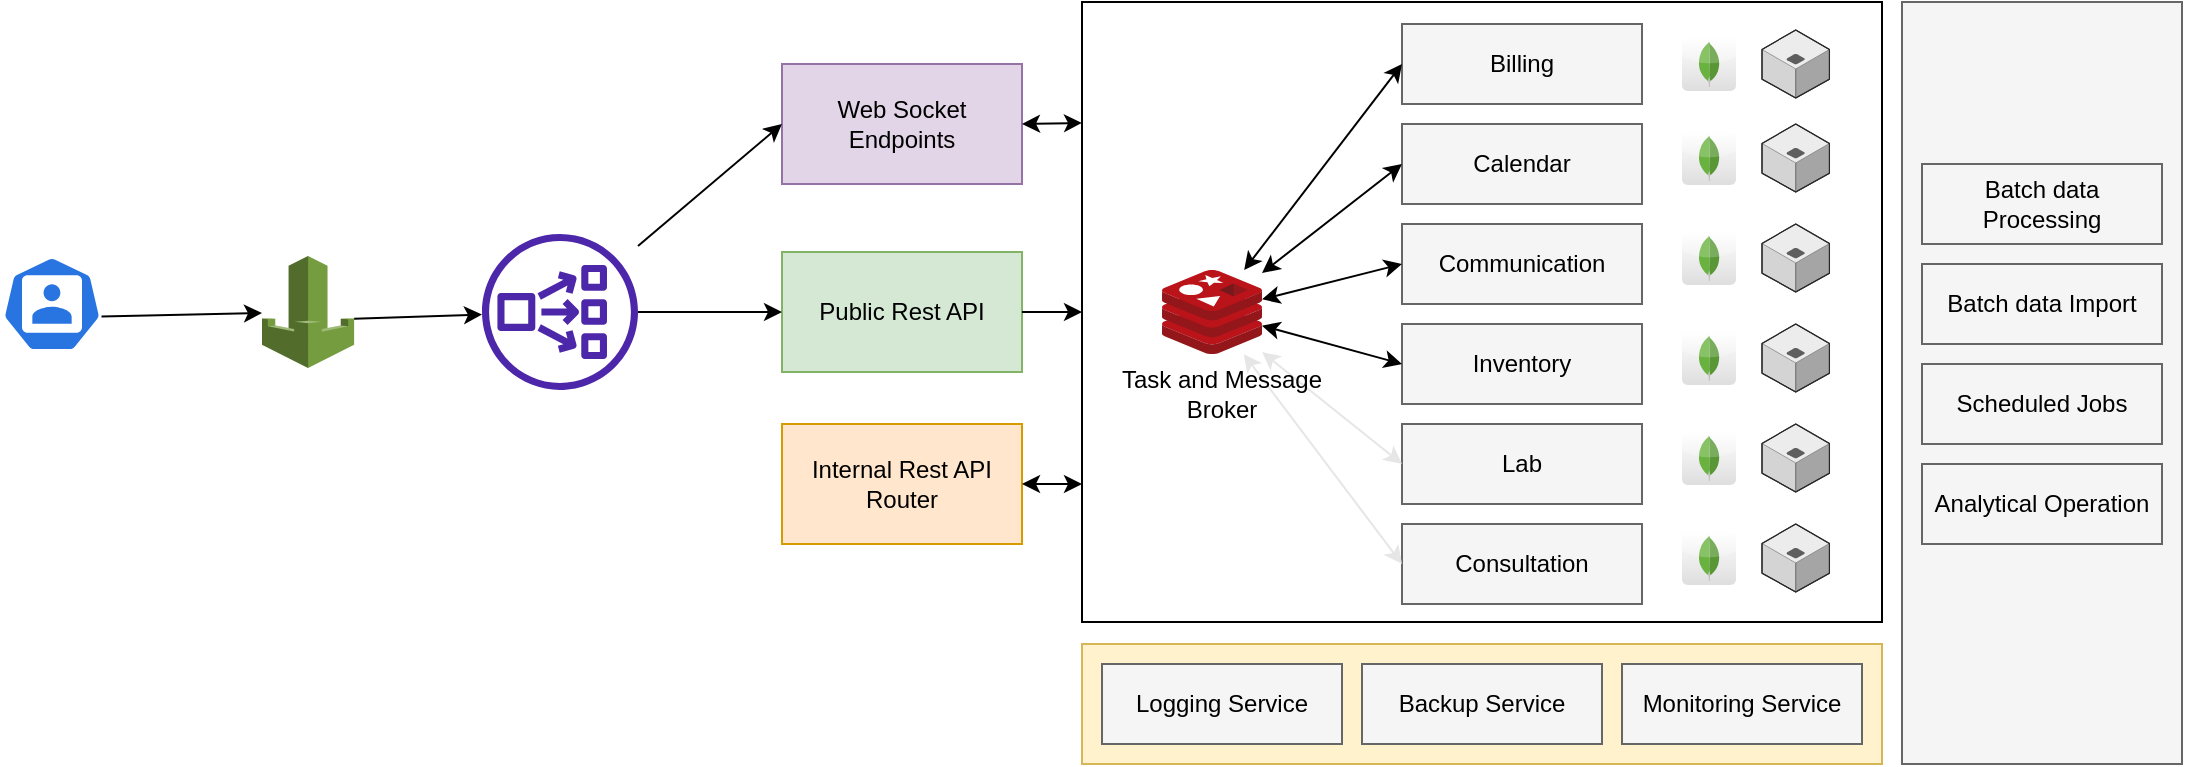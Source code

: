 <mxfile version="17.4.5" type="github">
  <diagram id="DRikjxQiTBmXCBcwlVn4" name="Page-1">
    <mxGraphModel dx="946" dy="589" grid="1" gridSize="10" guides="1" tooltips="1" connect="1" arrows="1" fold="1" page="1" pageScale="1" pageWidth="800" pageHeight="600" math="0" shadow="0">
      <root>
        <mxCell id="0" />
        <mxCell id="1" parent="0" />
        <mxCell id="Ie-Fu-AVoVfVuAzAOqy1-1" value="" style="sketch=0;html=1;dashed=0;whitespace=wrap;fillColor=#2875E2;strokeColor=#ffffff;points=[[0.005,0.63,0],[0.1,0.2,0],[0.9,0.2,0],[0.5,0,0],[0.995,0.63,0],[0.72,0.99,0],[0.5,1,0],[0.28,0.99,0]];shape=mxgraph.kubernetes.icon;prIcon=user" vertex="1" parent="1">
          <mxGeometry x="60" y="276" width="50" height="48" as="geometry" />
        </mxCell>
        <mxCell id="Ie-Fu-AVoVfVuAzAOqy1-2" value="" style="outlineConnect=0;dashed=0;verticalLabelPosition=bottom;verticalAlign=top;align=center;html=1;shape=mxgraph.aws3.waf;fillColor=#759C3E;gradientColor=none;" vertex="1" parent="1">
          <mxGeometry x="190" y="276" width="46.06" height="56" as="geometry" />
        </mxCell>
        <mxCell id="Ie-Fu-AVoVfVuAzAOqy1-3" value="" style="sketch=0;outlineConnect=0;fontColor=#232F3E;gradientColor=none;fillColor=#4D27AA;strokeColor=none;dashed=0;verticalLabelPosition=bottom;verticalAlign=top;align=center;html=1;fontSize=12;fontStyle=0;aspect=fixed;pointerEvents=1;shape=mxgraph.aws4.network_load_balancer;" vertex="1" parent="1">
          <mxGeometry x="300" y="265" width="78" height="78" as="geometry" />
        </mxCell>
        <mxCell id="Ie-Fu-AVoVfVuAzAOqy1-4" value="" style="endArrow=classic;html=1;rounded=0;exitX=0.995;exitY=0.63;exitDx=0;exitDy=0;exitPerimeter=0;" edge="1" parent="1" source="Ie-Fu-AVoVfVuAzAOqy1-1" target="Ie-Fu-AVoVfVuAzAOqy1-2">
          <mxGeometry width="50" height="50" relative="1" as="geometry">
            <mxPoint x="340" y="140" as="sourcePoint" />
            <mxPoint x="250" y="140" as="targetPoint" />
          </mxGeometry>
        </mxCell>
        <mxCell id="Ie-Fu-AVoVfVuAzAOqy1-5" value="" style="endArrow=classic;html=1;rounded=0;exitX=1;exitY=0.56;exitDx=0;exitDy=0;exitPerimeter=0;" edge="1" parent="1" source="Ie-Fu-AVoVfVuAzAOqy1-2" target="Ie-Fu-AVoVfVuAzAOqy1-3">
          <mxGeometry width="50" height="50" relative="1" as="geometry">
            <mxPoint x="200" y="160" as="sourcePoint" />
            <mxPoint x="360" y="170" as="targetPoint" />
          </mxGeometry>
        </mxCell>
        <mxCell id="Ie-Fu-AVoVfVuAzAOqy1-6" value="" style="rounded=0;whiteSpace=wrap;html=1;fillColor=#e1d5e7;strokeColor=#9673a6;" vertex="1" parent="1">
          <mxGeometry x="450" y="180" width="120" height="60" as="geometry" />
        </mxCell>
        <mxCell id="Ie-Fu-AVoVfVuAzAOqy1-7" value="" style="rounded=0;whiteSpace=wrap;html=1;fillColor=#d5e8d4;strokeColor=#82b366;" vertex="1" parent="1">
          <mxGeometry x="450" y="274" width="120" height="60" as="geometry" />
        </mxCell>
        <mxCell id="Ie-Fu-AVoVfVuAzAOqy1-8" value="" style="rounded=0;whiteSpace=wrap;html=1;fillColor=#ffe6cc;strokeColor=#d79b00;" vertex="1" parent="1">
          <mxGeometry x="450" y="360" width="120" height="60" as="geometry" />
        </mxCell>
        <mxCell id="Ie-Fu-AVoVfVuAzAOqy1-9" value="" style="endArrow=classic;html=1;rounded=0;entryX=0;entryY=0.5;entryDx=0;entryDy=0;" edge="1" parent="1" source="Ie-Fu-AVoVfVuAzAOqy1-3" target="Ie-Fu-AVoVfVuAzAOqy1-6">
          <mxGeometry width="50" height="50" relative="1" as="geometry">
            <mxPoint x="440" y="320" as="sourcePoint" />
            <mxPoint x="490" y="270" as="targetPoint" />
          </mxGeometry>
        </mxCell>
        <mxCell id="Ie-Fu-AVoVfVuAzAOqy1-10" value="" style="endArrow=classic;html=1;rounded=0;entryX=0;entryY=0.5;entryDx=0;entryDy=0;" edge="1" parent="1" source="Ie-Fu-AVoVfVuAzAOqy1-3" target="Ie-Fu-AVoVfVuAzAOqy1-7">
          <mxGeometry width="50" height="50" relative="1" as="geometry">
            <mxPoint x="440" y="320" as="sourcePoint" />
            <mxPoint x="490" y="270" as="targetPoint" />
          </mxGeometry>
        </mxCell>
        <mxCell id="Ie-Fu-AVoVfVuAzAOqy1-11" value="Web Socket Endpoints" style="text;html=1;strokeColor=none;fillColor=none;align=center;verticalAlign=middle;whiteSpace=wrap;rounded=0;" vertex="1" parent="1">
          <mxGeometry x="450" y="195" width="120" height="30" as="geometry" />
        </mxCell>
        <mxCell id="Ie-Fu-AVoVfVuAzAOqy1-12" value="Public Rest API" style="text;html=1;strokeColor=none;fillColor=none;align=center;verticalAlign=middle;whiteSpace=wrap;rounded=0;" vertex="1" parent="1">
          <mxGeometry x="450" y="289" width="120" height="30" as="geometry" />
        </mxCell>
        <mxCell id="Ie-Fu-AVoVfVuAzAOqy1-13" value="Internal Rest API Router" style="text;html=1;strokeColor=none;fillColor=none;align=center;verticalAlign=middle;whiteSpace=wrap;rounded=0;" vertex="1" parent="1">
          <mxGeometry x="450" y="375" width="120" height="30" as="geometry" />
        </mxCell>
        <mxCell id="Ie-Fu-AVoVfVuAzAOqy1-14" value="" style="rounded=0;whiteSpace=wrap;html=1;" vertex="1" parent="1">
          <mxGeometry x="600" y="149" width="400" height="310" as="geometry" />
        </mxCell>
        <mxCell id="Ie-Fu-AVoVfVuAzAOqy1-15" value="" style="endArrow=classic;html=1;rounded=0;exitX=1;exitY=0.5;exitDx=0;exitDy=0;entryX=0;entryY=0.5;entryDx=0;entryDy=0;" edge="1" parent="1" source="Ie-Fu-AVoVfVuAzAOqy1-12" target="Ie-Fu-AVoVfVuAzAOqy1-14">
          <mxGeometry width="50" height="50" relative="1" as="geometry">
            <mxPoint x="690" y="400" as="sourcePoint" />
            <mxPoint x="740" y="350" as="targetPoint" />
          </mxGeometry>
        </mxCell>
        <mxCell id="Ie-Fu-AVoVfVuAzAOqy1-16" value="" style="endArrow=classic;startArrow=classic;html=1;rounded=0;exitX=1;exitY=0.5;exitDx=0;exitDy=0;" edge="1" parent="1" source="Ie-Fu-AVoVfVuAzAOqy1-13">
          <mxGeometry width="50" height="50" relative="1" as="geometry">
            <mxPoint x="690" y="400" as="sourcePoint" />
            <mxPoint x="600" y="390" as="targetPoint" />
          </mxGeometry>
        </mxCell>
        <mxCell id="Ie-Fu-AVoVfVuAzAOqy1-18" value="" style="sketch=0;aspect=fixed;html=1;points=[];align=center;image;fontSize=12;image=img/lib/mscae/Cache_Redis_Product.svg;" vertex="1" parent="1">
          <mxGeometry x="640" y="283" width="50" height="42" as="geometry" />
        </mxCell>
        <mxCell id="Ie-Fu-AVoVfVuAzAOqy1-22" value="" style="group" vertex="1" connectable="0" parent="1">
          <mxGeometry x="760" y="160" width="120" height="40" as="geometry" />
        </mxCell>
        <mxCell id="Ie-Fu-AVoVfVuAzAOqy1-20" value="" style="rounded=0;whiteSpace=wrap;html=1;fillColor=#f5f5f5;fontColor=#333333;strokeColor=#666666;" vertex="1" parent="Ie-Fu-AVoVfVuAzAOqy1-22">
          <mxGeometry width="120" height="40" as="geometry" />
        </mxCell>
        <mxCell id="Ie-Fu-AVoVfVuAzAOqy1-21" value="Billing" style="text;html=1;strokeColor=none;fillColor=none;align=center;verticalAlign=middle;whiteSpace=wrap;rounded=0;" vertex="1" parent="Ie-Fu-AVoVfVuAzAOqy1-22">
          <mxGeometry x="5" y="10" width="110" height="20" as="geometry" />
        </mxCell>
        <mxCell id="Ie-Fu-AVoVfVuAzAOqy1-26" value="" style="group" vertex="1" connectable="0" parent="1">
          <mxGeometry x="760" y="210" width="120" height="40" as="geometry" />
        </mxCell>
        <mxCell id="Ie-Fu-AVoVfVuAzAOqy1-27" value="" style="rounded=0;whiteSpace=wrap;html=1;fillColor=#f5f5f5;fontColor=#333333;strokeColor=#666666;" vertex="1" parent="Ie-Fu-AVoVfVuAzAOqy1-26">
          <mxGeometry width="120" height="40" as="geometry" />
        </mxCell>
        <mxCell id="Ie-Fu-AVoVfVuAzAOqy1-28" value="Calendar" style="text;html=1;strokeColor=none;fillColor=none;align=center;verticalAlign=middle;whiteSpace=wrap;rounded=0;" vertex="1" parent="Ie-Fu-AVoVfVuAzAOqy1-26">
          <mxGeometry x="5" y="10" width="110" height="20" as="geometry" />
        </mxCell>
        <mxCell id="Ie-Fu-AVoVfVuAzAOqy1-30" value="" style="group" vertex="1" connectable="0" parent="1">
          <mxGeometry x="760" y="260" width="120" height="40" as="geometry" />
        </mxCell>
        <mxCell id="Ie-Fu-AVoVfVuAzAOqy1-31" value="" style="rounded=0;whiteSpace=wrap;html=1;fillColor=#f5f5f5;fontColor=#333333;strokeColor=#666666;" vertex="1" parent="Ie-Fu-AVoVfVuAzAOqy1-30">
          <mxGeometry width="120" height="40" as="geometry" />
        </mxCell>
        <mxCell id="Ie-Fu-AVoVfVuAzAOqy1-32" value="Communication" style="text;html=1;strokeColor=none;fillColor=none;align=center;verticalAlign=middle;whiteSpace=wrap;rounded=0;" vertex="1" parent="Ie-Fu-AVoVfVuAzAOqy1-30">
          <mxGeometry x="5" y="10" width="110" height="20" as="geometry" />
        </mxCell>
        <mxCell id="Ie-Fu-AVoVfVuAzAOqy1-35" value="" style="group" vertex="1" connectable="0" parent="1">
          <mxGeometry x="760" y="310" width="120" height="40" as="geometry" />
        </mxCell>
        <mxCell id="Ie-Fu-AVoVfVuAzAOqy1-36" value="" style="rounded=0;whiteSpace=wrap;html=1;fillColor=#f5f5f5;fontColor=#333333;strokeColor=#666666;" vertex="1" parent="Ie-Fu-AVoVfVuAzAOqy1-35">
          <mxGeometry width="120" height="40" as="geometry" />
        </mxCell>
        <mxCell id="Ie-Fu-AVoVfVuAzAOqy1-37" value="Inventory" style="text;html=1;strokeColor=none;fillColor=none;align=center;verticalAlign=middle;whiteSpace=wrap;rounded=0;" vertex="1" parent="Ie-Fu-AVoVfVuAzAOqy1-35">
          <mxGeometry x="5" y="10" width="110" height="20" as="geometry" />
        </mxCell>
        <mxCell id="Ie-Fu-AVoVfVuAzAOqy1-41" value="" style="group" vertex="1" connectable="0" parent="1">
          <mxGeometry x="760" y="360" width="120" height="40" as="geometry" />
        </mxCell>
        <mxCell id="Ie-Fu-AVoVfVuAzAOqy1-42" value="" style="rounded=0;whiteSpace=wrap;html=1;fillColor=#f5f5f5;fontColor=#333333;strokeColor=#666666;" vertex="1" parent="Ie-Fu-AVoVfVuAzAOqy1-41">
          <mxGeometry width="120" height="40" as="geometry" />
        </mxCell>
        <mxCell id="Ie-Fu-AVoVfVuAzAOqy1-43" value="Lab" style="text;html=1;strokeColor=none;fillColor=none;align=center;verticalAlign=middle;whiteSpace=wrap;rounded=0;" vertex="1" parent="Ie-Fu-AVoVfVuAzAOqy1-41">
          <mxGeometry x="5" y="10" width="110" height="20" as="geometry" />
        </mxCell>
        <mxCell id="Ie-Fu-AVoVfVuAzAOqy1-44" value="" style="group" vertex="1" connectable="0" parent="1">
          <mxGeometry x="760" y="410" width="120" height="40" as="geometry" />
        </mxCell>
        <mxCell id="Ie-Fu-AVoVfVuAzAOqy1-45" value="" style="rounded=0;whiteSpace=wrap;html=1;fillColor=#f5f5f5;fontColor=#333333;strokeColor=#666666;" vertex="1" parent="Ie-Fu-AVoVfVuAzAOqy1-44">
          <mxGeometry width="120" height="40" as="geometry" />
        </mxCell>
        <mxCell id="Ie-Fu-AVoVfVuAzAOqy1-46" value="Consultation" style="text;html=1;strokeColor=none;fillColor=none;align=center;verticalAlign=middle;whiteSpace=wrap;rounded=0;" vertex="1" parent="Ie-Fu-AVoVfVuAzAOqy1-44">
          <mxGeometry x="5" y="10" width="110" height="20" as="geometry" />
        </mxCell>
        <mxCell id="Ie-Fu-AVoVfVuAzAOqy1-49" value="" style="group" vertex="1" connectable="0" parent="1">
          <mxGeometry x="900" y="163" width="73.73" height="34" as="geometry" />
        </mxCell>
        <mxCell id="Ie-Fu-AVoVfVuAzAOqy1-47" value="" style="dashed=0;outlineConnect=0;html=1;align=center;labelPosition=center;verticalLabelPosition=bottom;verticalAlign=top;shape=mxgraph.webicons.mongodb;gradientColor=#DFDEDE" vertex="1" parent="Ie-Fu-AVoVfVuAzAOqy1-49">
          <mxGeometry y="3.5" width="27" height="27" as="geometry" />
        </mxCell>
        <mxCell id="Ie-Fu-AVoVfVuAzAOqy1-48" value="" style="verticalLabelPosition=bottom;html=1;verticalAlign=top;strokeWidth=1;align=center;outlineConnect=0;dashed=0;outlineConnect=0;shape=mxgraph.aws3d.application_server;fillColor=#ECECEC;strokeColor=#5E5E5E;aspect=fixed;" vertex="1" parent="Ie-Fu-AVoVfVuAzAOqy1-49">
          <mxGeometry x="40" width="33.73" height="34" as="geometry" />
        </mxCell>
        <mxCell id="Ie-Fu-AVoVfVuAzAOqy1-50" value="" style="group" vertex="1" connectable="0" parent="1">
          <mxGeometry x="900" y="210" width="73.73" height="34" as="geometry" />
        </mxCell>
        <mxCell id="Ie-Fu-AVoVfVuAzAOqy1-51" value="" style="dashed=0;outlineConnect=0;html=1;align=center;labelPosition=center;verticalLabelPosition=bottom;verticalAlign=top;shape=mxgraph.webicons.mongodb;gradientColor=#DFDEDE" vertex="1" parent="Ie-Fu-AVoVfVuAzAOqy1-50">
          <mxGeometry y="3.5" width="27" height="27" as="geometry" />
        </mxCell>
        <mxCell id="Ie-Fu-AVoVfVuAzAOqy1-52" value="" style="verticalLabelPosition=bottom;html=1;verticalAlign=top;strokeWidth=1;align=center;outlineConnect=0;dashed=0;outlineConnect=0;shape=mxgraph.aws3d.application_server;fillColor=#ECECEC;strokeColor=#5E5E5E;aspect=fixed;" vertex="1" parent="Ie-Fu-AVoVfVuAzAOqy1-50">
          <mxGeometry x="40" width="33.73" height="34" as="geometry" />
        </mxCell>
        <mxCell id="Ie-Fu-AVoVfVuAzAOqy1-53" value="" style="group" vertex="1" connectable="0" parent="1">
          <mxGeometry x="900" y="260" width="73.73" height="34" as="geometry" />
        </mxCell>
        <mxCell id="Ie-Fu-AVoVfVuAzAOqy1-54" value="" style="dashed=0;outlineConnect=0;html=1;align=center;labelPosition=center;verticalLabelPosition=bottom;verticalAlign=top;shape=mxgraph.webicons.mongodb;gradientColor=#DFDEDE" vertex="1" parent="Ie-Fu-AVoVfVuAzAOqy1-53">
          <mxGeometry y="3.5" width="27" height="27" as="geometry" />
        </mxCell>
        <mxCell id="Ie-Fu-AVoVfVuAzAOqy1-55" value="" style="verticalLabelPosition=bottom;html=1;verticalAlign=top;strokeWidth=1;align=center;outlineConnect=0;dashed=0;outlineConnect=0;shape=mxgraph.aws3d.application_server;fillColor=#ECECEC;strokeColor=#5E5E5E;aspect=fixed;" vertex="1" parent="Ie-Fu-AVoVfVuAzAOqy1-53">
          <mxGeometry x="40" width="33.73" height="34" as="geometry" />
        </mxCell>
        <mxCell id="Ie-Fu-AVoVfVuAzAOqy1-56" value="" style="group" vertex="1" connectable="0" parent="1">
          <mxGeometry x="900" y="310" width="73.73" height="34" as="geometry" />
        </mxCell>
        <mxCell id="Ie-Fu-AVoVfVuAzAOqy1-57" value="" style="dashed=0;outlineConnect=0;html=1;align=center;labelPosition=center;verticalLabelPosition=bottom;verticalAlign=top;shape=mxgraph.webicons.mongodb;gradientColor=#DFDEDE" vertex="1" parent="Ie-Fu-AVoVfVuAzAOqy1-56">
          <mxGeometry y="3.5" width="27" height="27" as="geometry" />
        </mxCell>
        <mxCell id="Ie-Fu-AVoVfVuAzAOqy1-58" value="" style="verticalLabelPosition=bottom;html=1;verticalAlign=top;strokeWidth=1;align=center;outlineConnect=0;dashed=0;outlineConnect=0;shape=mxgraph.aws3d.application_server;fillColor=#ECECEC;strokeColor=#5E5E5E;aspect=fixed;" vertex="1" parent="Ie-Fu-AVoVfVuAzAOqy1-56">
          <mxGeometry x="40" width="33.73" height="34" as="geometry" />
        </mxCell>
        <mxCell id="Ie-Fu-AVoVfVuAzAOqy1-59" value="" style="group" vertex="1" connectable="0" parent="1">
          <mxGeometry x="900" y="360" width="73.73" height="34" as="geometry" />
        </mxCell>
        <mxCell id="Ie-Fu-AVoVfVuAzAOqy1-60" value="" style="dashed=0;outlineConnect=0;html=1;align=center;labelPosition=center;verticalLabelPosition=bottom;verticalAlign=top;shape=mxgraph.webicons.mongodb;gradientColor=#DFDEDE" vertex="1" parent="Ie-Fu-AVoVfVuAzAOqy1-59">
          <mxGeometry y="3.5" width="27" height="27" as="geometry" />
        </mxCell>
        <mxCell id="Ie-Fu-AVoVfVuAzAOqy1-61" value="" style="verticalLabelPosition=bottom;html=1;verticalAlign=top;strokeWidth=1;align=center;outlineConnect=0;dashed=0;outlineConnect=0;shape=mxgraph.aws3d.application_server;fillColor=#ECECEC;strokeColor=#5E5E5E;aspect=fixed;" vertex="1" parent="Ie-Fu-AVoVfVuAzAOqy1-59">
          <mxGeometry x="40" width="33.73" height="34" as="geometry" />
        </mxCell>
        <mxCell id="Ie-Fu-AVoVfVuAzAOqy1-62" value="" style="group" vertex="1" connectable="0" parent="1">
          <mxGeometry x="900" y="410" width="73.73" height="34" as="geometry" />
        </mxCell>
        <mxCell id="Ie-Fu-AVoVfVuAzAOqy1-63" value="" style="dashed=0;outlineConnect=0;html=1;align=center;labelPosition=center;verticalLabelPosition=bottom;verticalAlign=top;shape=mxgraph.webicons.mongodb;gradientColor=#DFDEDE" vertex="1" parent="Ie-Fu-AVoVfVuAzAOqy1-62">
          <mxGeometry y="3.5" width="27" height="27" as="geometry" />
        </mxCell>
        <mxCell id="Ie-Fu-AVoVfVuAzAOqy1-64" value="" style="verticalLabelPosition=bottom;html=1;verticalAlign=top;strokeWidth=1;align=center;outlineConnect=0;dashed=0;outlineConnect=0;shape=mxgraph.aws3d.application_server;fillColor=#ECECEC;strokeColor=#5E5E5E;aspect=fixed;" vertex="1" parent="Ie-Fu-AVoVfVuAzAOqy1-62">
          <mxGeometry x="40" width="33.73" height="34" as="geometry" />
        </mxCell>
        <mxCell id="Ie-Fu-AVoVfVuAzAOqy1-65" value="" style="endArrow=classic;startArrow=classic;html=1;rounded=0;exitX=0;exitY=0.5;exitDx=0;exitDy=0;" edge="1" parent="1" source="Ie-Fu-AVoVfVuAzAOqy1-20" target="Ie-Fu-AVoVfVuAzAOqy1-18">
          <mxGeometry width="50" height="50" relative="1" as="geometry">
            <mxPoint x="760" y="420" as="sourcePoint" />
            <mxPoint x="810" y="370" as="targetPoint" />
          </mxGeometry>
        </mxCell>
        <mxCell id="Ie-Fu-AVoVfVuAzAOqy1-66" value="" style="endArrow=classic;startArrow=classic;html=1;rounded=0;entryX=0;entryY=0.5;entryDx=0;entryDy=0;" edge="1" parent="1" source="Ie-Fu-AVoVfVuAzAOqy1-18" target="Ie-Fu-AVoVfVuAzAOqy1-27">
          <mxGeometry width="50" height="50" relative="1" as="geometry">
            <mxPoint x="760" y="420" as="sourcePoint" />
            <mxPoint x="810" y="370" as="targetPoint" />
          </mxGeometry>
        </mxCell>
        <mxCell id="Ie-Fu-AVoVfVuAzAOqy1-67" value="" style="endArrow=classic;startArrow=classic;html=1;rounded=0;" edge="1" parent="1" source="Ie-Fu-AVoVfVuAzAOqy1-18">
          <mxGeometry width="50" height="50" relative="1" as="geometry">
            <mxPoint x="760" y="420" as="sourcePoint" />
            <mxPoint x="760" y="280" as="targetPoint" />
          </mxGeometry>
        </mxCell>
        <mxCell id="Ie-Fu-AVoVfVuAzAOqy1-68" value="" style="endArrow=classic;startArrow=classic;html=1;rounded=0;" edge="1" parent="1" source="Ie-Fu-AVoVfVuAzAOqy1-18">
          <mxGeometry width="50" height="50" relative="1" as="geometry">
            <mxPoint x="740" y="390" as="sourcePoint" />
            <mxPoint x="760" y="330" as="targetPoint" />
          </mxGeometry>
        </mxCell>
        <mxCell id="Ie-Fu-AVoVfVuAzAOqy1-71" value="" style="endArrow=classic;startArrow=classic;html=1;rounded=0;entryX=0;entryY=0.5;entryDx=0;entryDy=0;strokeColor=#E6E6E6;" edge="1" parent="1" source="Ie-Fu-AVoVfVuAzAOqy1-18" target="Ie-Fu-AVoVfVuAzAOqy1-45">
          <mxGeometry width="50" height="50" relative="1" as="geometry">
            <mxPoint x="700" y="334" as="sourcePoint" />
            <mxPoint x="770" y="390.0" as="targetPoint" />
          </mxGeometry>
        </mxCell>
        <mxCell id="Ie-Fu-AVoVfVuAzAOqy1-69" value="" style="endArrow=classic;startArrow=classic;html=1;rounded=0;entryX=0;entryY=0.5;entryDx=0;entryDy=0;strokeColor=#E6E6E6;" edge="1" parent="1" source="Ie-Fu-AVoVfVuAzAOqy1-18" target="Ie-Fu-AVoVfVuAzAOqy1-42">
          <mxGeometry width="50" height="50" relative="1" as="geometry">
            <mxPoint x="700" y="320.842" as="sourcePoint" />
            <mxPoint x="770" y="340.0" as="targetPoint" />
          </mxGeometry>
        </mxCell>
        <mxCell id="Ie-Fu-AVoVfVuAzAOqy1-72" value="" style="rounded=0;whiteSpace=wrap;html=1;fillColor=#fff2cc;strokeColor=#d6b656;" vertex="1" parent="1">
          <mxGeometry x="600" y="470" width="400" height="60" as="geometry" />
        </mxCell>
        <mxCell id="Ie-Fu-AVoVfVuAzAOqy1-79" value="" style="group" vertex="1" connectable="0" parent="1">
          <mxGeometry x="610" y="480" width="120" height="40" as="geometry" />
        </mxCell>
        <mxCell id="Ie-Fu-AVoVfVuAzAOqy1-80" value="" style="rounded=0;whiteSpace=wrap;html=1;fillColor=#f5f5f5;fontColor=#333333;strokeColor=#666666;" vertex="1" parent="Ie-Fu-AVoVfVuAzAOqy1-79">
          <mxGeometry width="120" height="40" as="geometry" />
        </mxCell>
        <mxCell id="Ie-Fu-AVoVfVuAzAOqy1-81" value="Logging Service" style="text;html=1;strokeColor=none;fillColor=none;align=center;verticalAlign=middle;whiteSpace=wrap;rounded=0;" vertex="1" parent="Ie-Fu-AVoVfVuAzAOqy1-79">
          <mxGeometry x="5" y="10" width="110" height="20" as="geometry" />
        </mxCell>
        <mxCell id="Ie-Fu-AVoVfVuAzAOqy1-82" value="" style="group" vertex="1" connectable="0" parent="1">
          <mxGeometry x="740" y="480" width="120" height="40" as="geometry" />
        </mxCell>
        <mxCell id="Ie-Fu-AVoVfVuAzAOqy1-83" value="" style="rounded=0;whiteSpace=wrap;html=1;fillColor=#f5f5f5;fontColor=#333333;strokeColor=#666666;" vertex="1" parent="Ie-Fu-AVoVfVuAzAOqy1-82">
          <mxGeometry width="120" height="40" as="geometry" />
        </mxCell>
        <mxCell id="Ie-Fu-AVoVfVuAzAOqy1-84" value="Backup Service" style="text;html=1;strokeColor=none;fillColor=none;align=center;verticalAlign=middle;whiteSpace=wrap;rounded=0;" vertex="1" parent="Ie-Fu-AVoVfVuAzAOqy1-82">
          <mxGeometry x="5" y="10" width="110" height="20" as="geometry" />
        </mxCell>
        <mxCell id="Ie-Fu-AVoVfVuAzAOqy1-85" value="" style="group" vertex="1" connectable="0" parent="1">
          <mxGeometry x="870" y="480" width="120" height="40" as="geometry" />
        </mxCell>
        <mxCell id="Ie-Fu-AVoVfVuAzAOqy1-86" value="" style="rounded=0;whiteSpace=wrap;html=1;fillColor=#f5f5f5;fontColor=#333333;strokeColor=#666666;" vertex="1" parent="Ie-Fu-AVoVfVuAzAOqy1-85">
          <mxGeometry width="120" height="40" as="geometry" />
        </mxCell>
        <mxCell id="Ie-Fu-AVoVfVuAzAOqy1-87" value="Monitoring Service" style="text;html=1;strokeColor=none;fillColor=none;align=center;verticalAlign=middle;whiteSpace=wrap;rounded=0;" vertex="1" parent="Ie-Fu-AVoVfVuAzAOqy1-85">
          <mxGeometry x="5" y="10" width="110" height="20" as="geometry" />
        </mxCell>
        <mxCell id="Ie-Fu-AVoVfVuAzAOqy1-88" value="" style="endArrow=classic;startArrow=classic;html=1;rounded=0;strokeColor=#000000;exitX=1;exitY=0.5;exitDx=0;exitDy=0;entryX=0;entryY=0.195;entryDx=0;entryDy=0;entryPerimeter=0;" edge="1" parent="1" source="Ie-Fu-AVoVfVuAzAOqy1-11" target="Ie-Fu-AVoVfVuAzAOqy1-14">
          <mxGeometry width="50" height="50" relative="1" as="geometry">
            <mxPoint x="700" y="340" as="sourcePoint" />
            <mxPoint x="750" y="290" as="targetPoint" />
          </mxGeometry>
        </mxCell>
        <mxCell id="Ie-Fu-AVoVfVuAzAOqy1-102" value="" style="rounded=0;whiteSpace=wrap;html=1;fillColor=#f5f5f5;fontColor=#333333;strokeColor=#666666;" vertex="1" parent="1">
          <mxGeometry x="1010" y="149" width="140" height="381" as="geometry" />
        </mxCell>
        <mxCell id="Ie-Fu-AVoVfVuAzAOqy1-92" value="" style="group" vertex="1" connectable="0" parent="1">
          <mxGeometry x="1020" y="230" width="120" height="40" as="geometry" />
        </mxCell>
        <mxCell id="Ie-Fu-AVoVfVuAzAOqy1-93" value="" style="rounded=0;whiteSpace=wrap;html=1;fillColor=#f5f5f5;fontColor=#333333;strokeColor=#666666;" vertex="1" parent="Ie-Fu-AVoVfVuAzAOqy1-92">
          <mxGeometry width="120" height="40" as="geometry" />
        </mxCell>
        <mxCell id="Ie-Fu-AVoVfVuAzAOqy1-94" value="Batch data Processing" style="text;html=1;strokeColor=none;fillColor=none;align=center;verticalAlign=middle;whiteSpace=wrap;rounded=0;" vertex="1" parent="Ie-Fu-AVoVfVuAzAOqy1-92">
          <mxGeometry x="5" y="10" width="110" height="20" as="geometry" />
        </mxCell>
        <mxCell id="Ie-Fu-AVoVfVuAzAOqy1-96" value="" style="group" vertex="1" connectable="0" parent="1">
          <mxGeometry x="1020" y="280" width="120" height="40" as="geometry" />
        </mxCell>
        <mxCell id="Ie-Fu-AVoVfVuAzAOqy1-97" value="" style="rounded=0;whiteSpace=wrap;html=1;fillColor=#f5f5f5;fontColor=#333333;strokeColor=#666666;" vertex="1" parent="Ie-Fu-AVoVfVuAzAOqy1-96">
          <mxGeometry width="120" height="40" as="geometry" />
        </mxCell>
        <mxCell id="Ie-Fu-AVoVfVuAzAOqy1-98" value="Batch data Import" style="text;html=1;strokeColor=none;fillColor=none;align=center;verticalAlign=middle;whiteSpace=wrap;rounded=0;" vertex="1" parent="Ie-Fu-AVoVfVuAzAOqy1-96">
          <mxGeometry x="5" y="10" width="110" height="20" as="geometry" />
        </mxCell>
        <mxCell id="Ie-Fu-AVoVfVuAzAOqy1-99" value="" style="group" vertex="1" connectable="0" parent="1">
          <mxGeometry x="1020" y="330" width="120" height="40" as="geometry" />
        </mxCell>
        <mxCell id="Ie-Fu-AVoVfVuAzAOqy1-100" value="" style="rounded=0;whiteSpace=wrap;html=1;fillColor=#f5f5f5;fontColor=#333333;strokeColor=#666666;" vertex="1" parent="Ie-Fu-AVoVfVuAzAOqy1-99">
          <mxGeometry width="120" height="40" as="geometry" />
        </mxCell>
        <mxCell id="Ie-Fu-AVoVfVuAzAOqy1-101" value="Scheduled Jobs" style="text;html=1;strokeColor=none;fillColor=none;align=center;verticalAlign=middle;whiteSpace=wrap;rounded=0;" vertex="1" parent="Ie-Fu-AVoVfVuAzAOqy1-99">
          <mxGeometry x="5" y="10" width="110" height="20" as="geometry" />
        </mxCell>
        <mxCell id="Ie-Fu-AVoVfVuAzAOqy1-103" value="" style="group" vertex="1" connectable="0" parent="1">
          <mxGeometry x="1020" y="380" width="120" height="40" as="geometry" />
        </mxCell>
        <mxCell id="Ie-Fu-AVoVfVuAzAOqy1-104" value="" style="rounded=0;whiteSpace=wrap;html=1;fillColor=#f5f5f5;fontColor=#333333;strokeColor=#666666;" vertex="1" parent="Ie-Fu-AVoVfVuAzAOqy1-103">
          <mxGeometry width="120" height="40" as="geometry" />
        </mxCell>
        <mxCell id="Ie-Fu-AVoVfVuAzAOqy1-105" value="Analytical Operation" style="text;html=1;strokeColor=none;fillColor=none;align=center;verticalAlign=middle;whiteSpace=wrap;rounded=0;" vertex="1" parent="Ie-Fu-AVoVfVuAzAOqy1-103">
          <mxGeometry x="5" y="10" width="110" height="20" as="geometry" />
        </mxCell>
        <mxCell id="Ie-Fu-AVoVfVuAzAOqy1-110" value="Task and Message Broker" style="text;html=1;strokeColor=none;fillColor=none;align=center;verticalAlign=middle;whiteSpace=wrap;rounded=0;" vertex="1" parent="1">
          <mxGeometry x="605" y="330" width="130" height="30" as="geometry" />
        </mxCell>
      </root>
    </mxGraphModel>
  </diagram>
</mxfile>
